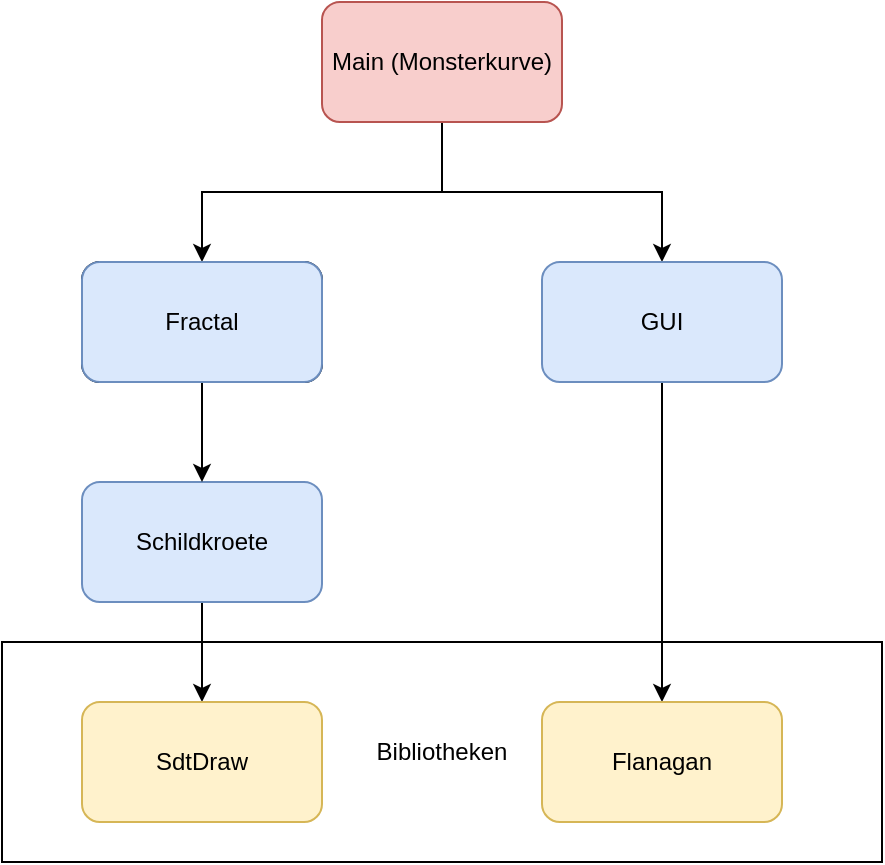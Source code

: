 <mxfile version="14.1.8" type="device"><diagram id="prtHgNgQTEPvFCAcTncT" name="Page-1"><mxGraphModel dx="904" dy="567" grid="1" gridSize="10" guides="1" tooltips="1" connect="1" arrows="1" fold="1" page="1" pageScale="1" pageWidth="827" pageHeight="1169" math="0" shadow="0"><root><mxCell id="0"/><mxCell id="1" parent="0"/><mxCell id="iIKW_jQuZfjbW01QviQD-9" style="edgeStyle=orthogonalEdgeStyle;rounded=0;orthogonalLoop=1;jettySize=auto;html=1;entryX=0.5;entryY=0;entryDx=0;entryDy=0;" edge="1" parent="1" source="iIKW_jQuZfjbW01QviQD-1" target="iIKW_jQuZfjbW01QviQD-8"><mxGeometry relative="1" as="geometry"/></mxCell><mxCell id="iIKW_jQuZfjbW01QviQD-1" value="Schildkroete" style="rounded=1;whiteSpace=wrap;html=1;fillColor=#dae8fc;strokeColor=#6c8ebf;" vertex="1" parent="1"><mxGeometry x="50" y="380" width="120" height="60" as="geometry"/></mxCell><mxCell id="iIKW_jQuZfjbW01QviQD-14" style="edgeStyle=orthogonalEdgeStyle;rounded=0;orthogonalLoop=1;jettySize=auto;html=1;" edge="1" parent="1" source="iIKW_jQuZfjbW01QviQD-2" target="iIKW_jQuZfjbW01QviQD-1"><mxGeometry relative="1" as="geometry"/></mxCell><mxCell id="iIKW_jQuZfjbW01QviQD-2" value="Fractal" style="rounded=1;whiteSpace=wrap;html=1;" vertex="1" parent="1"><mxGeometry x="50" y="270" width="120" height="60" as="geometry"/></mxCell><mxCell id="iIKW_jQuZfjbW01QviQD-4" style="edgeStyle=orthogonalEdgeStyle;rounded=0;orthogonalLoop=1;jettySize=auto;html=1;entryX=0.5;entryY=0;entryDx=0;entryDy=0;" edge="1" parent="1" source="iIKW_jQuZfjbW01QviQD-3" target="iIKW_jQuZfjbW01QviQD-2"><mxGeometry relative="1" as="geometry"/></mxCell><mxCell id="iIKW_jQuZfjbW01QviQD-7" style="edgeStyle=orthogonalEdgeStyle;rounded=0;orthogonalLoop=1;jettySize=auto;html=1;" edge="1" parent="1" source="iIKW_jQuZfjbW01QviQD-3" target="iIKW_jQuZfjbW01QviQD-6"><mxGeometry relative="1" as="geometry"/></mxCell><mxCell id="iIKW_jQuZfjbW01QviQD-3" value="Main (Monsterkurve)" style="rounded=1;whiteSpace=wrap;html=1;fillColor=#f8cecc;strokeColor=#b85450;" vertex="1" parent="1"><mxGeometry x="170" y="140" width="120" height="60" as="geometry"/></mxCell><mxCell id="iIKW_jQuZfjbW01QviQD-15" style="edgeStyle=orthogonalEdgeStyle;rounded=0;orthogonalLoop=1;jettySize=auto;html=1;" edge="1" parent="1" source="iIKW_jQuZfjbW01QviQD-6" target="iIKW_jQuZfjbW01QviQD-10"><mxGeometry relative="1" as="geometry"/></mxCell><mxCell id="iIKW_jQuZfjbW01QviQD-6" value="GUI" style="rounded=1;whiteSpace=wrap;html=1;fillColor=#dae8fc;strokeColor=#6c8ebf;" vertex="1" parent="1"><mxGeometry x="280" y="270" width="120" height="60" as="geometry"/></mxCell><mxCell id="iIKW_jQuZfjbW01QviQD-8" value="SdtDraw" style="rounded=1;whiteSpace=wrap;html=1;fillColor=#fff2cc;strokeColor=#d6b656;" vertex="1" parent="1"><mxGeometry x="50" y="490" width="120" height="60" as="geometry"/></mxCell><mxCell id="iIKW_jQuZfjbW01QviQD-10" value="Flanagan" style="rounded=1;whiteSpace=wrap;html=1;fillColor=#fff2cc;strokeColor=#d6b656;" vertex="1" parent="1"><mxGeometry x="280" y="490" width="120" height="60" as="geometry"/></mxCell><mxCell id="iIKW_jQuZfjbW01QviQD-16" value="Fractal" style="rounded=1;whiteSpace=wrap;html=1;fillColor=#dae8fc;strokeColor=#6c8ebf;" vertex="1" parent="1"><mxGeometry x="50" y="270" width="120" height="60" as="geometry"/></mxCell><mxCell id="iIKW_jQuZfjbW01QviQD-19" value="Bibliotheken" style="rounded=0;whiteSpace=wrap;html=1;glass=0;fillColor=#FFFFFF00;" vertex="1" parent="1"><mxGeometry x="10" y="460" width="440" height="110" as="geometry"/></mxCell></root></mxGraphModel></diagram></mxfile>
